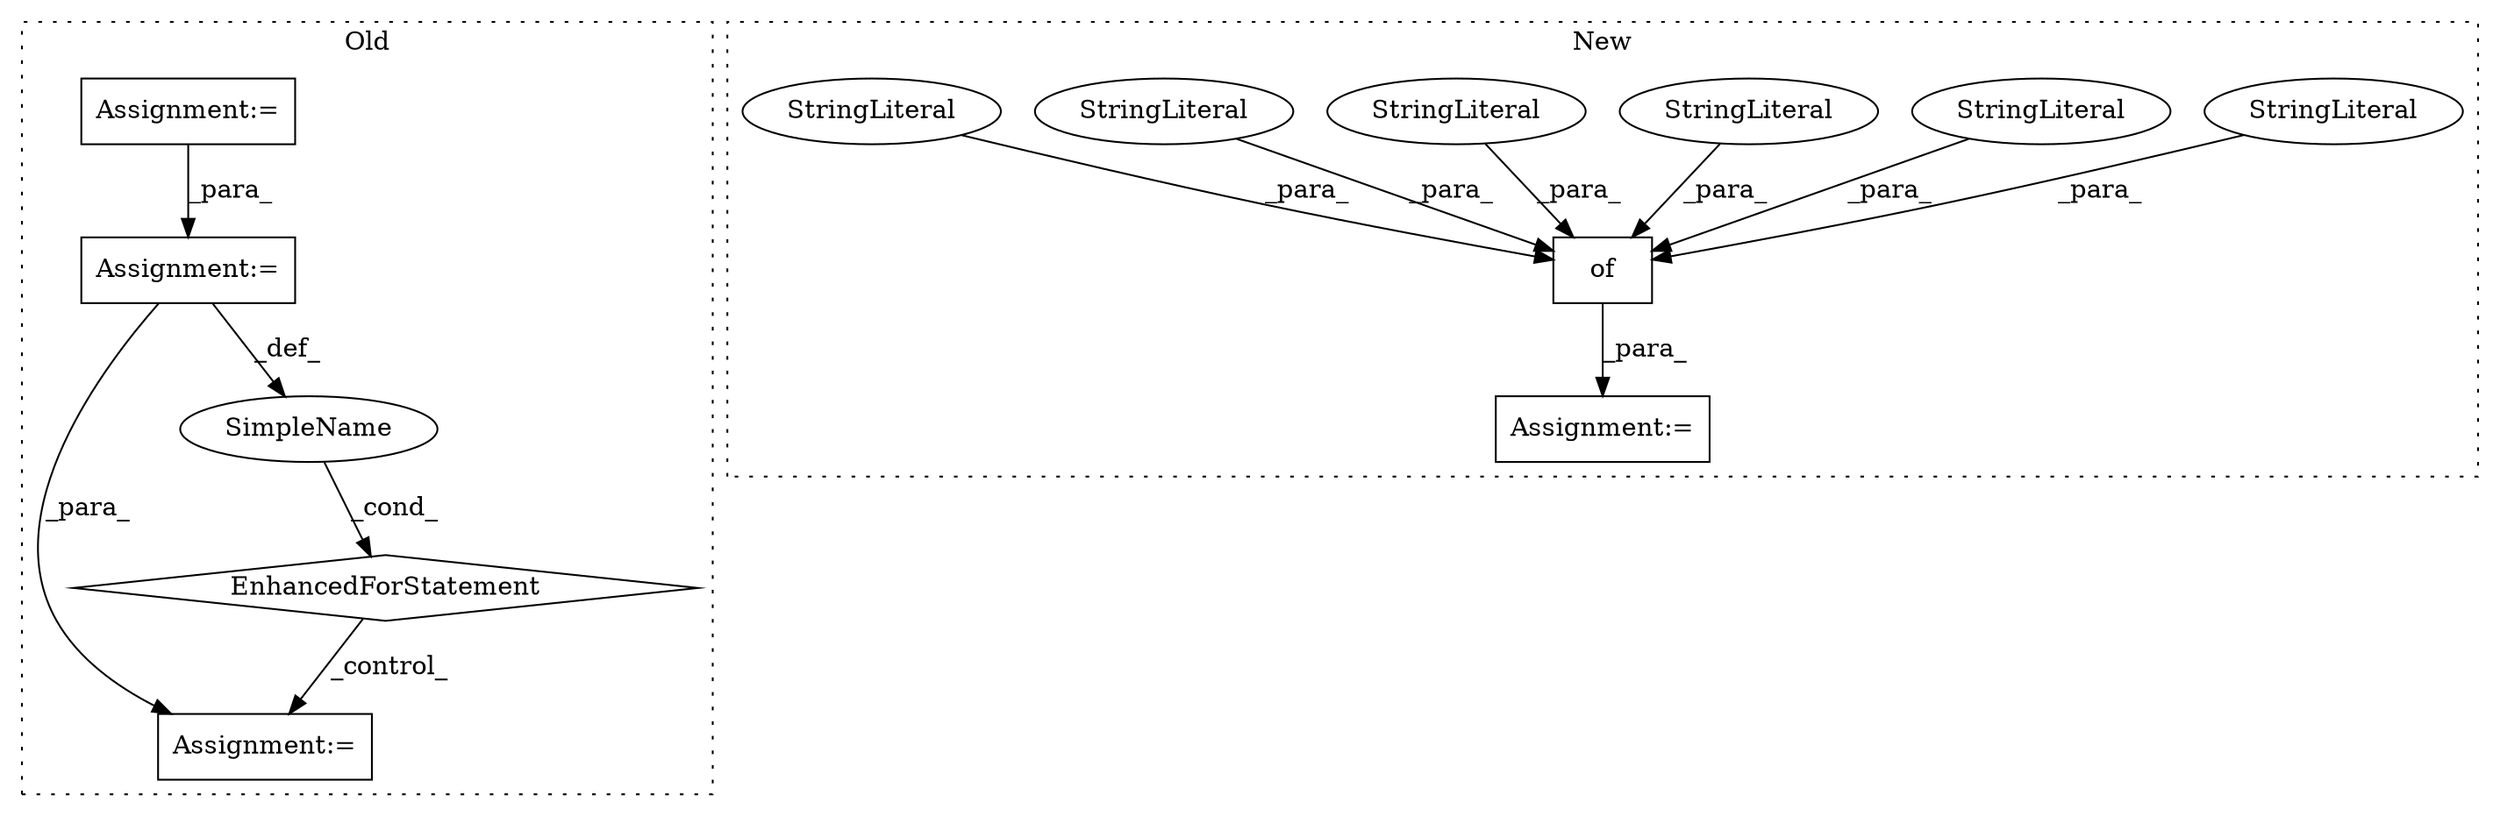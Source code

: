 digraph G {
subgraph cluster0 {
1 [label="EnhancedForStatement" a="70" s="1464,1555" l="53,2" shape="diamond"];
3 [label="Assignment:=" a="7" s="1464,1555" l="53,2" shape="box"];
5 [label="Assignment:=" a="7" s="1579" l="1" shape="box"];
6 [label="SimpleName" a="42" s="1521" l="4" shape="ellipse"];
13 [label="Assignment:=" a="7" s="1354" l="1" shape="box"];
label = "Old";
style="dotted";
}
subgraph cluster1 {
2 [label="of" a="32" s="1458,1569" l="3,1" shape="box"];
4 [label="Assignment:=" a="7" s="1453" l="1" shape="box"];
7 [label="StringLiteral" a="45" s="1485" l="5" shape="ellipse"];
8 [label="StringLiteral" a="45" s="1537" l="5" shape="ellipse"];
9 [label="StringLiteral" a="45" s="1543" l="20" shape="ellipse"];
10 [label="StringLiteral" a="45" s="1491" l="18" shape="ellipse"];
11 [label="StringLiteral" a="45" s="1564" l="5" shape="ellipse"];
12 [label="StringLiteral" a="45" s="1461" l="23" shape="ellipse"];
label = "New";
style="dotted";
}
1 -> 5 [label="_control_"];
2 -> 4 [label="_para_"];
3 -> 5 [label="_para_"];
3 -> 6 [label="_def_"];
6 -> 1 [label="_cond_"];
7 -> 2 [label="_para_"];
8 -> 2 [label="_para_"];
9 -> 2 [label="_para_"];
10 -> 2 [label="_para_"];
11 -> 2 [label="_para_"];
12 -> 2 [label="_para_"];
13 -> 3 [label="_para_"];
}